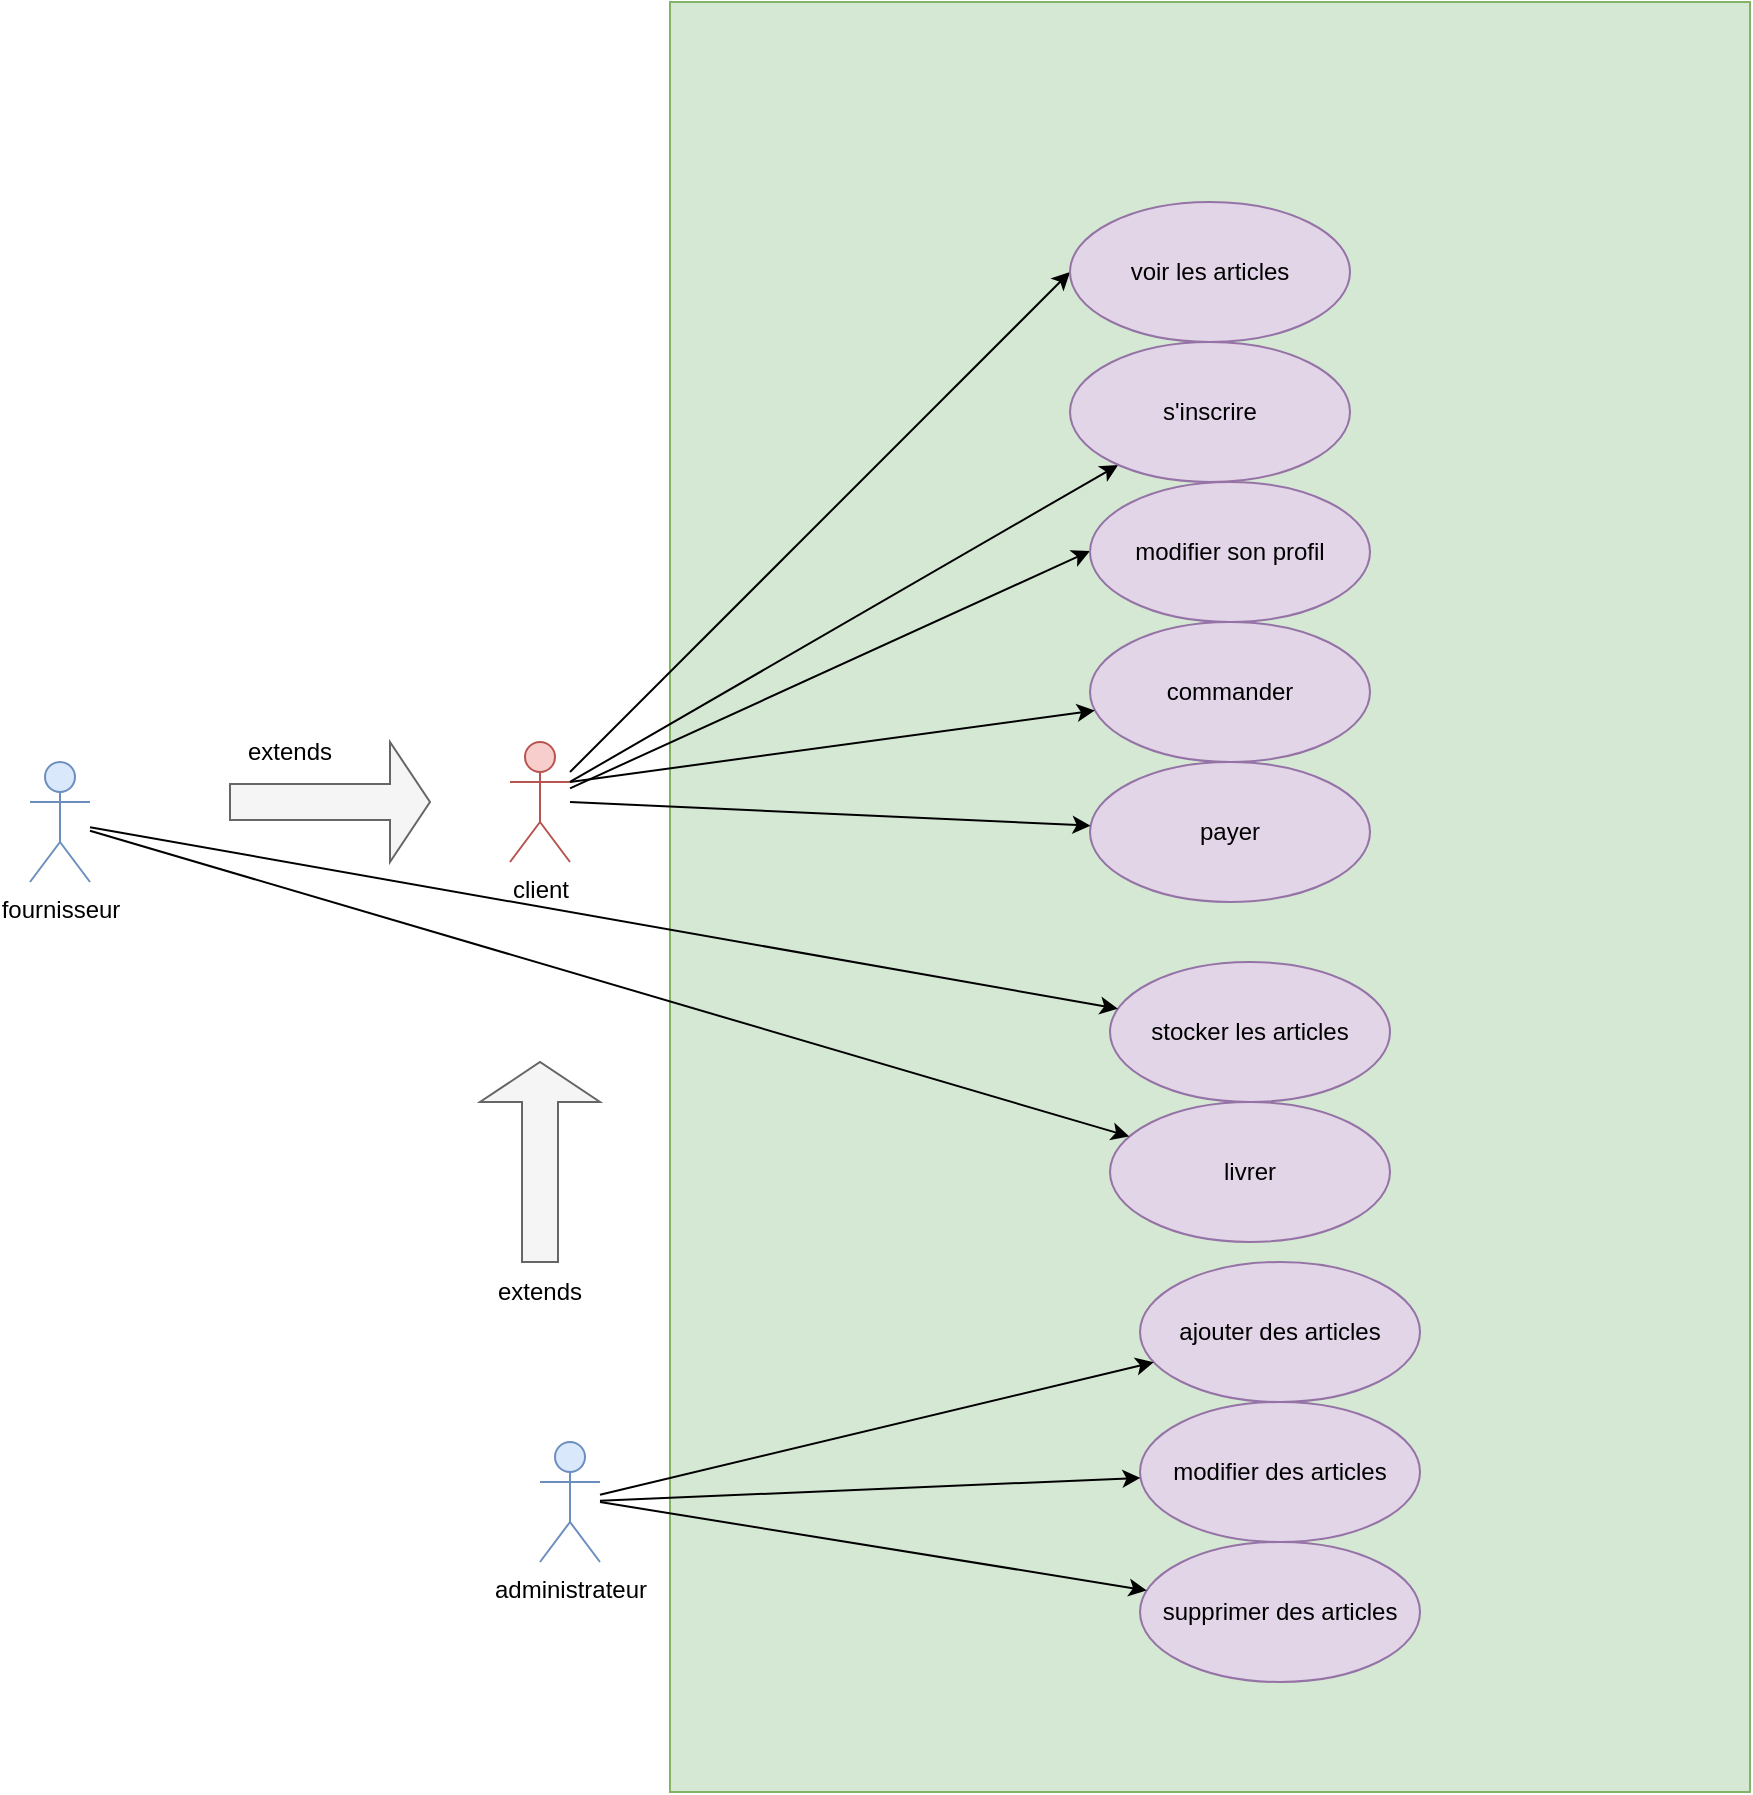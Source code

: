 <mxfile version="20.0.4" type="device"><diagram id="I8CIPnsAjsO5aQ_7K6ZS" name="Page-1"><mxGraphModel dx="2249" dy="776" grid="1" gridSize="10" guides="1" tooltips="1" connect="1" arrows="1" fold="1" page="1" pageScale="1" pageWidth="827" pageHeight="1169" math="0" shadow="0"><root><mxCell id="0"/><mxCell id="1" parent="0"/><mxCell id="sgj0fW-oQKASkz0gvOcn-1" value="" style="rounded=0;whiteSpace=wrap;html=1;fillColor=#d5e8d4;strokeColor=#82b366;" vertex="1" parent="1"><mxGeometry x="150" width="540" height="895" as="geometry"/></mxCell><mxCell id="sgj0fW-oQKASkz0gvOcn-2" value="client" style="shape=umlActor;verticalLabelPosition=bottom;verticalAlign=top;html=1;outlineConnect=0;fillColor=#f8cecc;strokeColor=#b85450;" vertex="1" parent="1"><mxGeometry x="70" y="370" width="30" height="60" as="geometry"/></mxCell><mxCell id="sgj0fW-oQKASkz0gvOcn-5" value="" style="endArrow=classic;html=1;rounded=0;entryX=0;entryY=0.5;entryDx=0;entryDy=0;" edge="1" parent="1" source="sgj0fW-oQKASkz0gvOcn-2" target="sgj0fW-oQKASkz0gvOcn-21"><mxGeometry width="50" height="50" relative="1" as="geometry"><mxPoint x="390" y="450" as="sourcePoint"/><mxPoint x="346.161" y="237.31" as="targetPoint"/></mxGeometry></mxCell><mxCell id="sgj0fW-oQKASkz0gvOcn-7" value="" style="endArrow=classic;html=1;rounded=0;exitX=1;exitY=0.333;exitDx=0;exitDy=0;exitPerimeter=0;" edge="1" parent="1" source="sgj0fW-oQKASkz0gvOcn-2" target="sgj0fW-oQKASkz0gvOcn-20"><mxGeometry width="50" height="50" relative="1" as="geometry"><mxPoint x="390" y="450" as="sourcePoint"/><mxPoint x="342.53" y="341.494" as="targetPoint"/></mxGeometry></mxCell><mxCell id="sgj0fW-oQKASkz0gvOcn-9" value="" style="endArrow=classic;html=1;rounded=0;entryX=0;entryY=0.493;entryDx=0;entryDy=0;entryPerimeter=0;" edge="1" parent="1" source="sgj0fW-oQKASkz0gvOcn-2" target="sgj0fW-oQKASkz0gvOcn-19"><mxGeometry width="50" height="50" relative="1" as="geometry"><mxPoint x="390" y="450" as="sourcePoint"/><mxPoint x="350.567" y="424.514" as="targetPoint"/></mxGeometry></mxCell><mxCell id="sgj0fW-oQKASkz0gvOcn-10" value="administrateur" style="shape=umlActor;verticalLabelPosition=bottom;verticalAlign=top;html=1;outlineConnect=0;fillColor=#dae8fc;strokeColor=#6c8ebf;" vertex="1" parent="1"><mxGeometry x="85" y="720" width="30" height="60" as="geometry"/></mxCell><mxCell id="sgj0fW-oQKASkz0gvOcn-17" value="commander" style="ellipse;whiteSpace=wrap;html=1;fillColor=#e1d5e7;strokeColor=#9673a6;" vertex="1" parent="1"><mxGeometry x="360" y="310" width="140" height="70" as="geometry"/></mxCell><mxCell id="sgj0fW-oQKASkz0gvOcn-19" value="modifier son profil" style="ellipse;whiteSpace=wrap;html=1;fillColor=#e1d5e7;strokeColor=#9673a6;" vertex="1" parent="1"><mxGeometry x="360" y="240" width="140" height="70" as="geometry"/></mxCell><mxCell id="sgj0fW-oQKASkz0gvOcn-20" value="s'inscrire" style="ellipse;whiteSpace=wrap;html=1;fillColor=#e1d5e7;strokeColor=#9673a6;" vertex="1" parent="1"><mxGeometry x="350" y="170" width="140" height="70" as="geometry"/></mxCell><mxCell id="sgj0fW-oQKASkz0gvOcn-21" value="voir les articles" style="ellipse;whiteSpace=wrap;html=1;fillColor=#e1d5e7;strokeColor=#9673a6;" vertex="1" parent="1"><mxGeometry x="350" y="100" width="140" height="70" as="geometry"/></mxCell><mxCell id="sgj0fW-oQKASkz0gvOcn-23" value="ajouter des articles" style="ellipse;whiteSpace=wrap;html=1;fillColor=#e1d5e7;strokeColor=#9673a6;" vertex="1" parent="1"><mxGeometry x="385" y="630" width="140" height="70" as="geometry"/></mxCell><mxCell id="sgj0fW-oQKASkz0gvOcn-32" value="" style="endArrow=classic;html=1;rounded=0;" edge="1" parent="1" source="sgj0fW-oQKASkz0gvOcn-10" target="sgj0fW-oQKASkz0gvOcn-23"><mxGeometry width="50" height="50" relative="1" as="geometry"><mxPoint x="405" y="560" as="sourcePoint"/><mxPoint x="455" y="510" as="targetPoint"/></mxGeometry></mxCell><mxCell id="sgj0fW-oQKASkz0gvOcn-33" value="" style="shape=singleArrow;direction=north;whiteSpace=wrap;html=1;fillColor=#f5f5f5;strokeColor=#666666;fontColor=#333333;" vertex="1" parent="1"><mxGeometry x="55" y="530" width="60" height="100" as="geometry"/></mxCell><mxCell id="sgj0fW-oQKASkz0gvOcn-35" value="modifier des articles" style="ellipse;whiteSpace=wrap;html=1;fillColor=#e1d5e7;strokeColor=#9673a6;" vertex="1" parent="1"><mxGeometry x="385" y="700" width="140" height="70" as="geometry"/></mxCell><mxCell id="sgj0fW-oQKASkz0gvOcn-36" value="" style="endArrow=classic;html=1;rounded=0;" edge="1" parent="1" source="sgj0fW-oQKASkz0gvOcn-10" target="sgj0fW-oQKASkz0gvOcn-35"><mxGeometry width="50" height="50" relative="1" as="geometry"><mxPoint x="405" y="560" as="sourcePoint"/><mxPoint x="455" y="510" as="targetPoint"/></mxGeometry></mxCell><mxCell id="sgj0fW-oQKASkz0gvOcn-37" value="supprimer des articles" style="ellipse;whiteSpace=wrap;html=1;fillColor=#e1d5e7;strokeColor=#9673a6;" vertex="1" parent="1"><mxGeometry x="385" y="770" width="140" height="70" as="geometry"/></mxCell><mxCell id="sgj0fW-oQKASkz0gvOcn-38" value="" style="endArrow=classic;html=1;rounded=0;" edge="1" parent="1" target="sgj0fW-oQKASkz0gvOcn-37"><mxGeometry width="50" height="50" relative="1" as="geometry"><mxPoint x="115" y="750" as="sourcePoint"/><mxPoint x="455" y="510" as="targetPoint"/></mxGeometry></mxCell><mxCell id="sgj0fW-oQKASkz0gvOcn-39" value="payer" style="ellipse;whiteSpace=wrap;html=1;fillColor=#e1d5e7;strokeColor=#9673a6;" vertex="1" parent="1"><mxGeometry x="360" y="380" width="140" height="70" as="geometry"/></mxCell><mxCell id="sgj0fW-oQKASkz0gvOcn-40" value="" style="endArrow=classic;html=1;rounded=0;" edge="1" parent="1" target="sgj0fW-oQKASkz0gvOcn-39"><mxGeometry width="50" height="50" relative="1" as="geometry"><mxPoint x="100" y="400" as="sourcePoint"/><mxPoint x="440" y="460" as="targetPoint"/></mxGeometry></mxCell><mxCell id="sgj0fW-oQKASkz0gvOcn-41" value="" style="endArrow=classic;html=1;rounded=0;" edge="1" parent="1" target="sgj0fW-oQKASkz0gvOcn-17"><mxGeometry width="50" height="50" relative="1" as="geometry"><mxPoint x="100" y="390" as="sourcePoint"/><mxPoint x="440" y="460" as="targetPoint"/></mxGeometry></mxCell><mxCell id="sgj0fW-oQKASkz0gvOcn-42" value="fournisseur" style="shape=umlActor;verticalLabelPosition=bottom;verticalAlign=top;html=1;outlineConnect=0;fillColor=#dae8fc;strokeColor=#6c8ebf;" vertex="1" parent="1"><mxGeometry x="-170" y="380" width="30" height="60" as="geometry"/></mxCell><mxCell id="sgj0fW-oQKASkz0gvOcn-44" value="" style="shape=singleArrow;direction=east;whiteSpace=wrap;html=1;fillColor=#f5f5f5;fontColor=#333333;strokeColor=#666666;" vertex="1" parent="1"><mxGeometry x="-70" y="370" width="100" height="60" as="geometry"/></mxCell><mxCell id="sgj0fW-oQKASkz0gvOcn-45" value="stocker les articles" style="ellipse;whiteSpace=wrap;html=1;fillColor=#e1d5e7;strokeColor=#9673a6;" vertex="1" parent="1"><mxGeometry x="370" y="480" width="140" height="70" as="geometry"/></mxCell><mxCell id="sgj0fW-oQKASkz0gvOcn-47" value="" style="endArrow=classic;html=1;rounded=0;" edge="1" parent="1" source="sgj0fW-oQKASkz0gvOcn-42" target="sgj0fW-oQKASkz0gvOcn-45"><mxGeometry width="50" height="50" relative="1" as="geometry"><mxPoint x="390" y="480" as="sourcePoint"/><mxPoint x="440" y="430" as="targetPoint"/></mxGeometry></mxCell><mxCell id="sgj0fW-oQKASkz0gvOcn-48" value="livrer" style="ellipse;whiteSpace=wrap;html=1;fillColor=#e1d5e7;strokeColor=#9673a6;" vertex="1" parent="1"><mxGeometry x="370" y="550" width="140" height="70" as="geometry"/></mxCell><mxCell id="sgj0fW-oQKASkz0gvOcn-49" value="" style="endArrow=classic;html=1;rounded=0;" edge="1" parent="1" source="sgj0fW-oQKASkz0gvOcn-42" target="sgj0fW-oQKASkz0gvOcn-48"><mxGeometry width="50" height="50" relative="1" as="geometry"><mxPoint x="360" y="480" as="sourcePoint"/><mxPoint x="410" y="430" as="targetPoint"/></mxGeometry></mxCell><mxCell id="sgj0fW-oQKASkz0gvOcn-50" value="extends" style="text;html=1;strokeColor=none;fillColor=none;align=center;verticalAlign=middle;whiteSpace=wrap;rounded=0;" vertex="1" parent="1"><mxGeometry x="55" y="630" width="60" height="30" as="geometry"/></mxCell><mxCell id="sgj0fW-oQKASkz0gvOcn-51" value="extends" style="text;html=1;strokeColor=none;fillColor=none;align=center;verticalAlign=middle;whiteSpace=wrap;rounded=0;" vertex="1" parent="1"><mxGeometry x="-70" y="360" width="60" height="30" as="geometry"/></mxCell></root></mxGraphModel></diagram></mxfile>